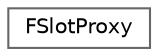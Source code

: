 digraph "Graphical Class Hierarchy"
{
 // INTERACTIVE_SVG=YES
 // LATEX_PDF_SIZE
  bgcolor="transparent";
  edge [fontname=Helvetica,fontsize=10,labelfontname=Helvetica,labelfontsize=10];
  node [fontname=Helvetica,fontsize=10,shape=box,height=0.2,width=0.4];
  rankdir="LR";
  Node0 [id="Node000000",label="FSlotProxy",height=0.2,width=0.4,color="grey40", fillcolor="white", style="filled",URL="$d6/d47/structFSlotProxy.html",tooltip="Represents a single slot, used to perform arrangement operations."];
}
